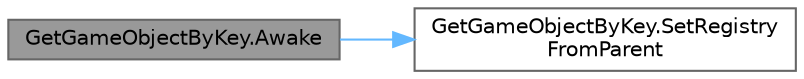 digraph "GetGameObjectByKey.Awake"
{
 // LATEX_PDF_SIZE
  bgcolor="transparent";
  edge [fontname=Helvetica,fontsize=10,labelfontname=Helvetica,labelfontsize=10];
  node [fontname=Helvetica,fontsize=10,shape=box,height=0.2,width=0.4];
  rankdir="LR";
  Node1 [id="Node000001",label="GetGameObjectByKey.Awake",height=0.2,width=0.4,color="gray40", fillcolor="grey60", style="filled", fontcolor="black",tooltip=" "];
  Node1 -> Node2 [id="edge1_Node000001_Node000002",color="steelblue1",style="solid",tooltip=" "];
  Node2 [id="Node000002",label="GetGameObjectByKey.SetRegistry\lFromParent",height=0.2,width=0.4,color="grey40", fillcolor="white", style="filled",URL="$class_get_game_object_by_key.html#a6537a4d9e4db39c72b84a477ebf0808d",tooltip="親オブジェクトから GameObjectRegistry を取得する (未設定時のみ)"];
}
